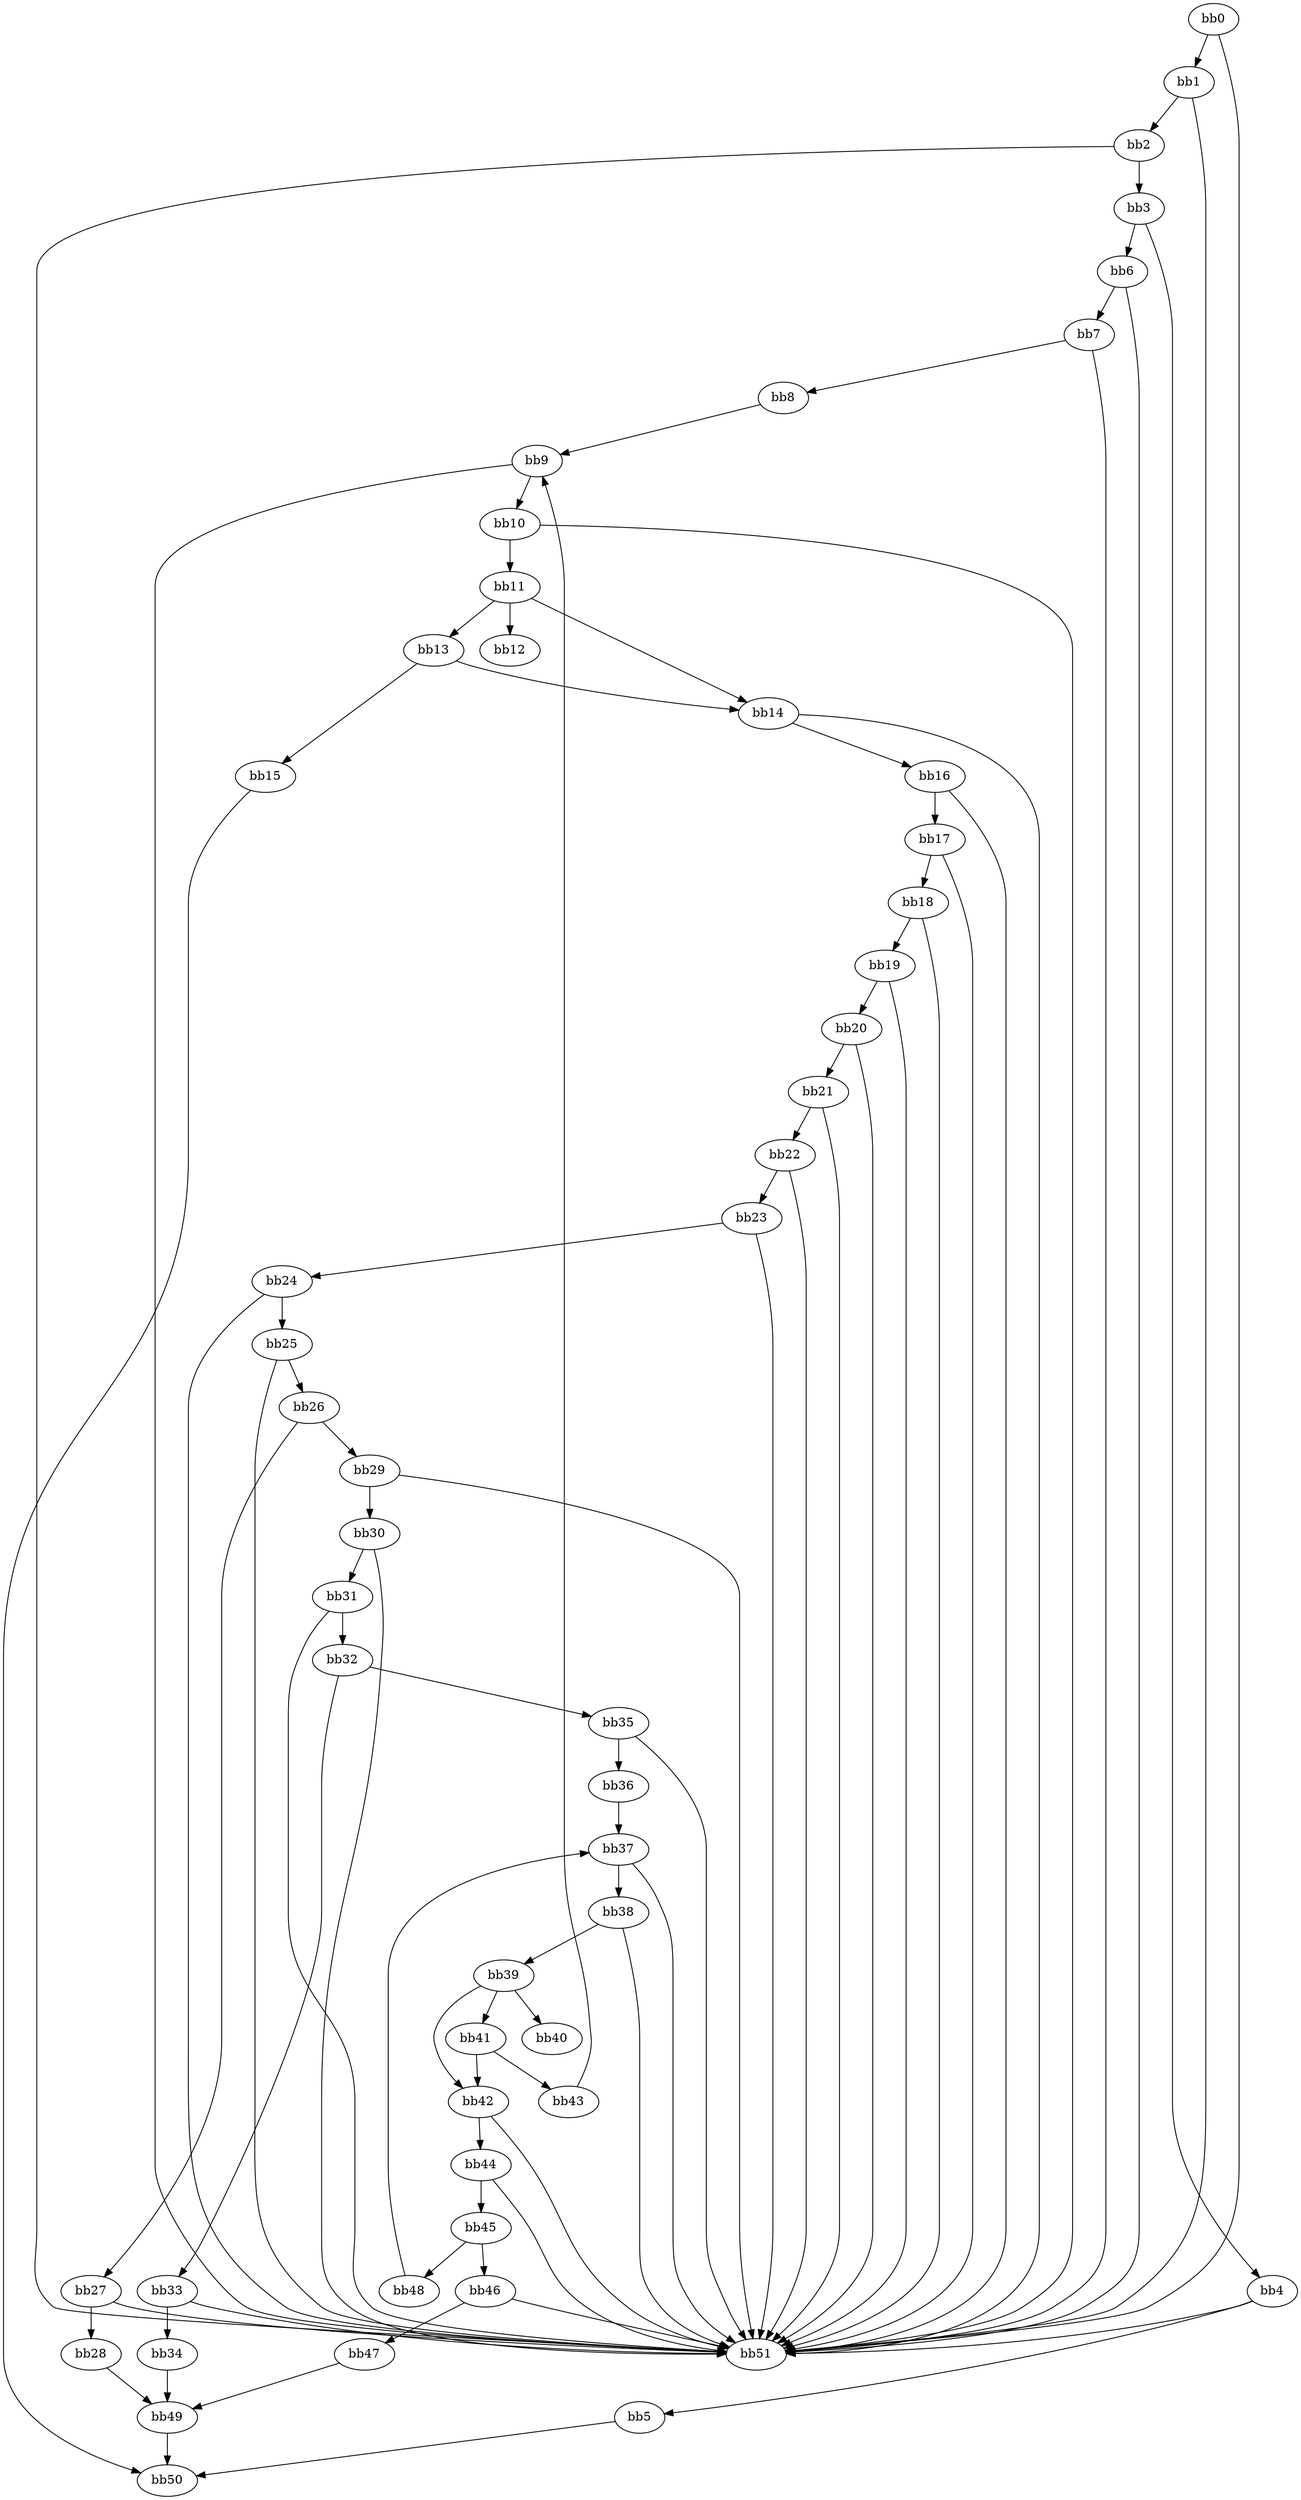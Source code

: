 digraph {
    0 [ label = "bb0\l" ]
    1 [ label = "bb1\l" ]
    2 [ label = "bb2\l" ]
    3 [ label = "bb3\l" ]
    4 [ label = "bb4\l" ]
    5 [ label = "bb5\l" ]
    6 [ label = "bb6\l" ]
    7 [ label = "bb7\l" ]
    8 [ label = "bb8\l" ]
    9 [ label = "bb9\l" ]
    10 [ label = "bb10\l" ]
    11 [ label = "bb11\l" ]
    12 [ label = "bb12\l" ]
    13 [ label = "bb13\l" ]
    14 [ label = "bb14\l" ]
    15 [ label = "bb15\l" ]
    16 [ label = "bb16\l" ]
    17 [ label = "bb17\l" ]
    18 [ label = "bb18\l" ]
    19 [ label = "bb19\l" ]
    20 [ label = "bb20\l" ]
    21 [ label = "bb21\l" ]
    22 [ label = "bb22\l" ]
    23 [ label = "bb23\l" ]
    24 [ label = "bb24\l" ]
    25 [ label = "bb25\l" ]
    26 [ label = "bb26\l" ]
    27 [ label = "bb27\l" ]
    28 [ label = "bb28\l" ]
    29 [ label = "bb29\l" ]
    30 [ label = "bb30\l" ]
    31 [ label = "bb31\l" ]
    32 [ label = "bb32\l" ]
    33 [ label = "bb33\l" ]
    34 [ label = "bb34\l" ]
    35 [ label = "bb35\l" ]
    36 [ label = "bb36\l" ]
    37 [ label = "bb37\l" ]
    38 [ label = "bb38\l" ]
    39 [ label = "bb39\l" ]
    40 [ label = "bb40\l" ]
    41 [ label = "bb41\l" ]
    42 [ label = "bb42\l" ]
    43 [ label = "bb43\l" ]
    44 [ label = "bb44\l" ]
    45 [ label = "bb45\l" ]
    46 [ label = "bb46\l" ]
    47 [ label = "bb47\l" ]
    48 [ label = "bb48\l" ]
    49 [ label = "bb49\l" ]
    50 [ label = "bb50\l" ]
    51 [ label = "bb51\l" ]
    0 -> 1 [ ]
    0 -> 51 [ ]
    1 -> 2 [ ]
    1 -> 51 [ ]
    2 -> 3 [ ]
    2 -> 51 [ ]
    3 -> 4 [ ]
    3 -> 6 [ ]
    4 -> 5 [ ]
    4 -> 51 [ ]
    5 -> 50 [ ]
    6 -> 7 [ ]
    6 -> 51 [ ]
    7 -> 8 [ ]
    7 -> 51 [ ]
    8 -> 9 [ ]
    9 -> 10 [ ]
    9 -> 51 [ ]
    10 -> 11 [ ]
    10 -> 51 [ ]
    11 -> 12 [ ]
    11 -> 13 [ ]
    11 -> 14 [ ]
    13 -> 14 [ ]
    13 -> 15 [ ]
    14 -> 16 [ ]
    14 -> 51 [ ]
    15 -> 50 [ ]
    16 -> 17 [ ]
    16 -> 51 [ ]
    17 -> 18 [ ]
    17 -> 51 [ ]
    18 -> 19 [ ]
    18 -> 51 [ ]
    19 -> 20 [ ]
    19 -> 51 [ ]
    20 -> 21 [ ]
    20 -> 51 [ ]
    21 -> 22 [ ]
    21 -> 51 [ ]
    22 -> 23 [ ]
    22 -> 51 [ ]
    23 -> 24 [ ]
    23 -> 51 [ ]
    24 -> 25 [ ]
    24 -> 51 [ ]
    25 -> 26 [ ]
    25 -> 51 [ ]
    26 -> 27 [ ]
    26 -> 29 [ ]
    27 -> 28 [ ]
    27 -> 51 [ ]
    28 -> 49 [ ]
    29 -> 30 [ ]
    29 -> 51 [ ]
    30 -> 31 [ ]
    30 -> 51 [ ]
    31 -> 32 [ ]
    31 -> 51 [ ]
    32 -> 33 [ ]
    32 -> 35 [ ]
    33 -> 34 [ ]
    33 -> 51 [ ]
    34 -> 49 [ ]
    35 -> 36 [ ]
    35 -> 51 [ ]
    36 -> 37 [ ]
    37 -> 38 [ ]
    37 -> 51 [ ]
    38 -> 39 [ ]
    38 -> 51 [ ]
    39 -> 40 [ ]
    39 -> 41 [ ]
    39 -> 42 [ ]
    41 -> 42 [ ]
    41 -> 43 [ ]
    42 -> 44 [ ]
    42 -> 51 [ ]
    43 -> 9 [ ]
    44 -> 45 [ ]
    44 -> 51 [ ]
    45 -> 46 [ ]
    45 -> 48 [ ]
    46 -> 47 [ ]
    46 -> 51 [ ]
    47 -> 49 [ ]
    48 -> 37 [ ]
    49 -> 50 [ ]
}

